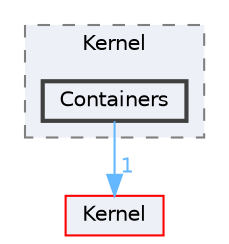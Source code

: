 digraph "Containers"
{
 // LATEX_PDF_SIZE
  bgcolor="transparent";
  edge [fontname=Helvetica,fontsize=10,labelfontname=Helvetica,labelfontsize=10];
  node [fontname=Helvetica,fontsize=10,shape=box,height=0.2,width=0.4];
  compound=true
  subgraph clusterdir_3ae5f6a74357e0c9a169e197532c90ac {
    graph [ bgcolor="#edf0f7", pencolor="grey50", label="Kernel", fontname=Helvetica,fontsize=10 style="filled,dashed", URL="dir_3ae5f6a74357e0c9a169e197532c90ac.html",tooltip=""]
  dir_f4910f057f10f52bcb351c37049bf841 [label="Containers", fillcolor="#edf0f7", color="grey25", style="filled,bold", URL="dir_f4910f057f10f52bcb351c37049bf841.html",tooltip=""];
  }
  dir_52bed8acfaac088d5968cb2c84d7645d [label="Kernel", fillcolor="#edf0f7", color="red", style="filled", URL="dir_52bed8acfaac088d5968cb2c84d7645d.html",tooltip=""];
  dir_f4910f057f10f52bcb351c37049bf841->dir_52bed8acfaac088d5968cb2c84d7645d [headlabel="1", labeldistance=1.5 headhref="dir_000007_000031.html" href="dir_000007_000031.html" color="steelblue1" fontcolor="steelblue1"];
}
